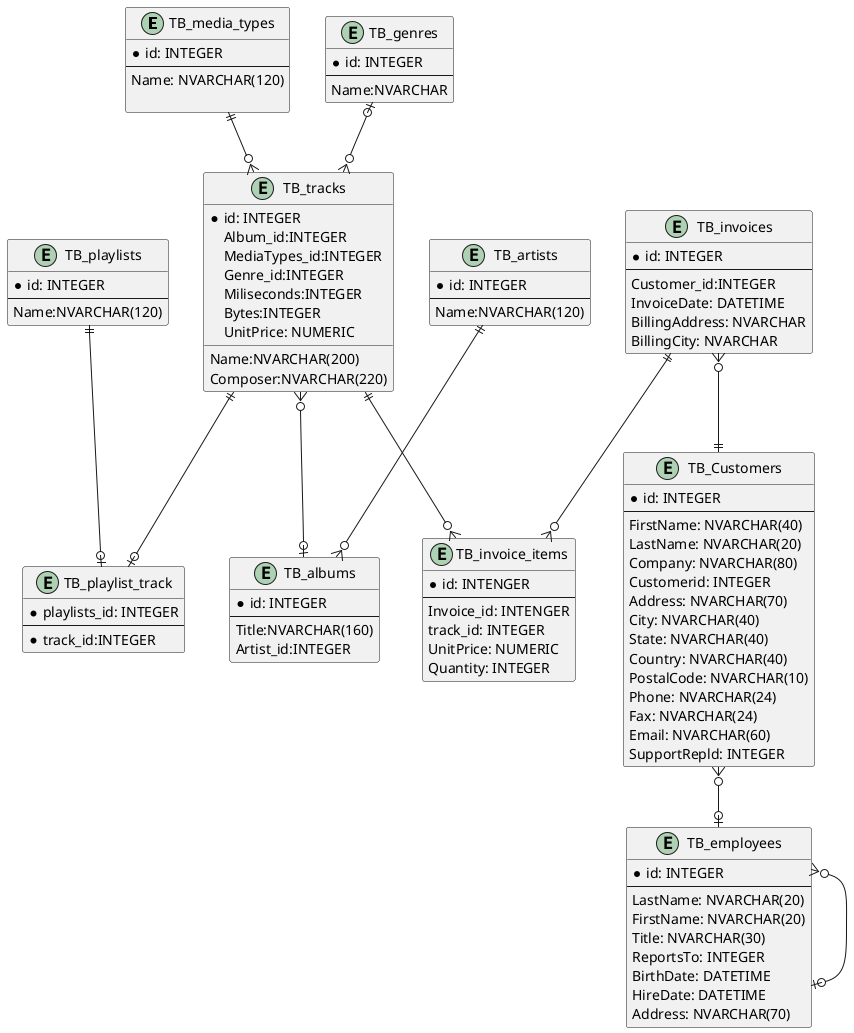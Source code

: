   @startuml Atividade-02
    entity "TB_media_types" as e01{
        *id: INTEGER
        --
        Name: NVARCHAR(120)

    }
    entity "TB_genres" as e02{
         *id: INTEGER
         --
         Name:NVARCHAR
    }
    entity "TB_playlists" as e03{
         *id: INTEGER
         --
         Name:NVARCHAR(120)
    }
    entity "TB_playlist_track" as e04{
         *playlists_id: INTEGER
         --
         *track_id:INTEGER
    }
    entity "TB_tracks" as e05{
         *id: INTEGER
         Name:NVARCHAR(200)
         Album_id:INTEGER
         MediaTypes_id:INTEGER
         Genre_id:INTEGER
         Composer:NVARCHAR(220)
         Miliseconds:INTEGER
         Bytes:INTEGER
         UnitPrice: NUMERIC


    }
    entity "TB_artists" as e06{
         *id: INTEGER
         --
         Name:NVARCHAR(120)
    }
    entity "TB_albums" as e07{
         *id: INTEGER
         --
         Title:NVARCHAR(160)
         Artist_id:INTEGER
    }
    entity "TB_invoices" as e08{
         *id: INTEGER
         --
         Customer_id:INTEGER
         InvoiceDate: DATETIME
         BillingAddress: NVARCHAR
         BillingCity: NVARCHAR
    }
    entity "TB_invoice_items" as e09{
        *id: INTENGER
        --
        Invoice_id: INTENGER
        track_id: INTEGER
        UnitPrice: NUMERIC
        Quantity: INTEGER
    }
    entity "TB_Customers" as e10{
        *id: INTEGER
        --
        FirstName: NVARCHAR(40)
        LastName: NVARCHAR(20)
        Company: NVARCHAR(80)
        Customerid: INTEGER
        Address: NVARCHAR(70)
        City: NVARCHAR(40)
        State: NVARCHAR(40)
        Country: NVARCHAR(40)
        PostalCode: NVARCHAR(10)
        Phone: NVARCHAR(24)
        Fax: NVARCHAR(24)
        Email: NVARCHAR(60)
        SupportRepld: INTEGER
    }
    entity "TB_employees" as e11{
         *id: INTEGER
         --
        LastName: NVARCHAR(20)
        FirstName: NVARCHAR(20)
        Title: NVARCHAR(30)
        ReportsTo: INTEGER
        BirthDate: DATETIME
        HireDate: DATETIME
        Address: NVARCHAR(70)
    }
e01 ||--o{e05
e02 |o--o{e05
e03 ||--o|e04
e05 ||--o|e04
e05 }o--o|e07
e05 ||--o{e09
e06 ||--o{e07
e08 ||--o{e09
e08 }o--||e10
e10 }o--o|e11
e11 }o--o|e11








  @enduml